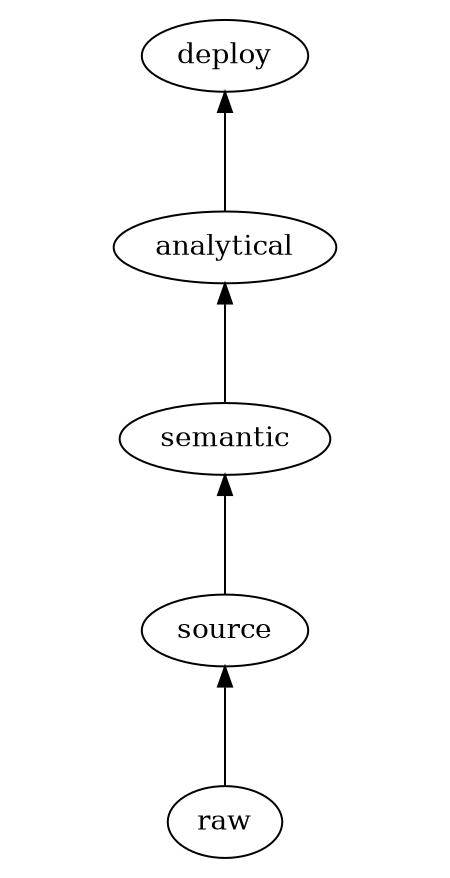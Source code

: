 digraph G {
  size="3,6"
  ratio=fill
  rankdir=BT

  { rank=min; raw; }

  raw -> source -> semantic -> analytical -> deploy
}